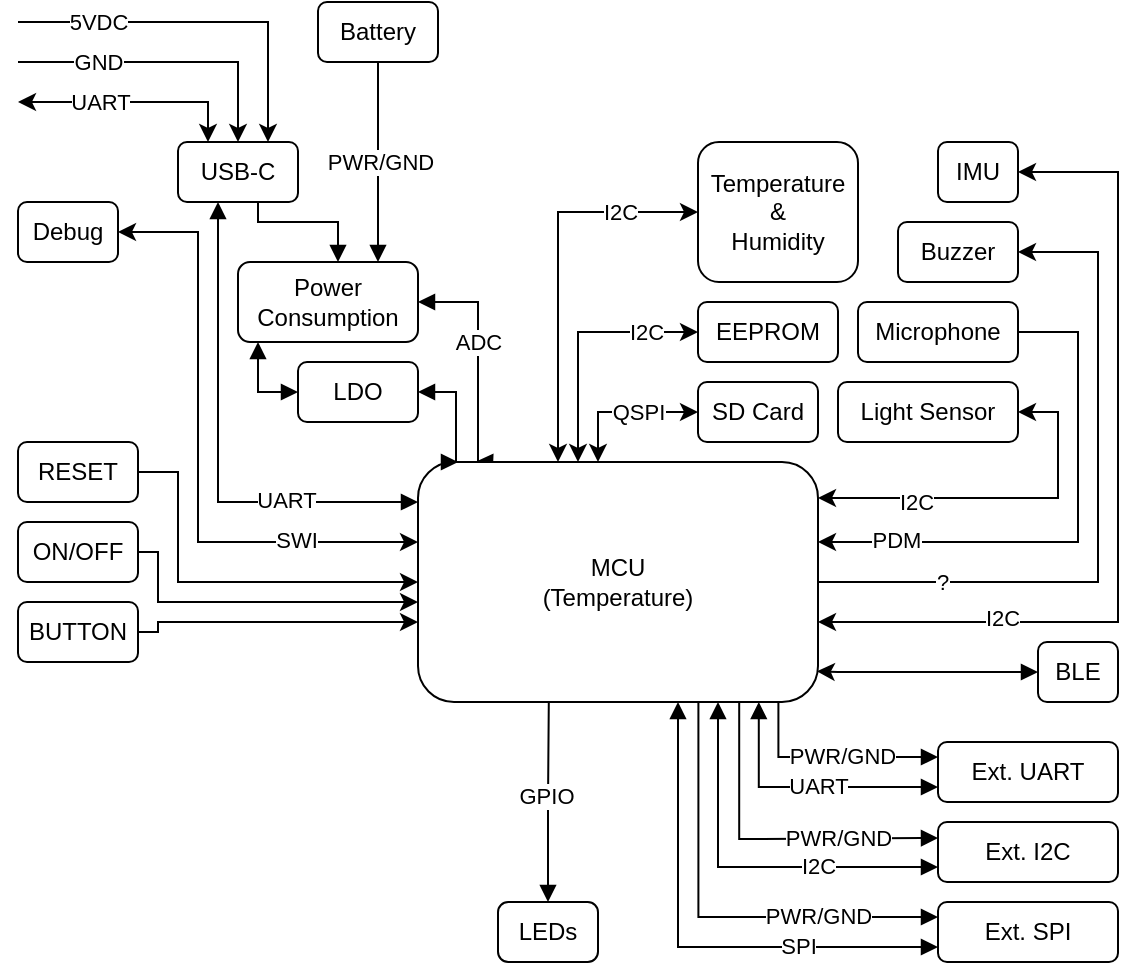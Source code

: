 <mxfile version="20.8.20" type="github">
  <diagram name="Page-1" id="c7S7PHu0UhxQzCW4UXiq">
    <mxGraphModel dx="1323" dy="815" grid="1" gridSize="10" guides="1" tooltips="1" connect="1" arrows="1" fold="1" page="1" pageScale="1" pageWidth="850" pageHeight="1100" math="0" shadow="0">
      <root>
        <mxCell id="0" />
        <mxCell id="1" parent="0" />
        <mxCell id="G_PPI8zOTdHrNY6b9ppO-57" value="" style="edgeStyle=orthogonalEdgeStyle;rounded=0;orthogonalLoop=1;jettySize=auto;html=1;startArrow=none;startFill=0;endArrow=block;endFill=1;" parent="1" source="hdpYh6DBLOswqB0Ypegx-1" target="G_PPI8zOTdHrNY6b9ppO-2" edge="1">
          <mxGeometry relative="1" as="geometry">
            <Array as="points">
              <mxPoint x="200" y="160" />
              <mxPoint x="240" y="160" />
            </Array>
          </mxGeometry>
        </mxCell>
        <mxCell id="G_PPI8zOTdHrNY6b9ppO-59" value="" style="edgeStyle=orthogonalEdgeStyle;rounded=0;orthogonalLoop=1;jettySize=auto;html=1;startArrow=block;startFill=1;endArrow=block;endFill=1;" parent="1" source="hdpYh6DBLOswqB0Ypegx-1" target="G_PPI8zOTdHrNY6b9ppO-3" edge="1">
          <mxGeometry relative="1" as="geometry">
            <mxPoint x="270" y="299" as="targetPoint" />
            <Array as="points">
              <mxPoint x="180" y="300" />
            </Array>
          </mxGeometry>
        </mxCell>
        <mxCell id="G_PPI8zOTdHrNY6b9ppO-60" value="UART" style="edgeLabel;html=1;align=center;verticalAlign=middle;resizable=0;points=[];" parent="G_PPI8zOTdHrNY6b9ppO-59" vertex="1" connectable="0">
          <mxGeometry x="0.469" y="1" relative="1" as="geometry">
            <mxPoint as="offset" />
          </mxGeometry>
        </mxCell>
        <mxCell id="hdpYh6DBLOswqB0Ypegx-1" value="USB-C" style="rounded=1;whiteSpace=wrap;html=1;" parent="1" vertex="1">
          <mxGeometry x="160" y="120" width="60" height="30" as="geometry" />
        </mxCell>
        <mxCell id="hdpYh6DBLOswqB0Ypegx-2" value="" style="endArrow=classic;html=1;rounded=0;startArrow=classic;startFill=1;entryX=0.25;entryY=0;entryDx=0;entryDy=0;" parent="1" target="hdpYh6DBLOswqB0Ypegx-1" edge="1">
          <mxGeometry width="50" height="50" relative="1" as="geometry">
            <mxPoint x="80" y="100" as="sourcePoint" />
            <mxPoint x="135" y="150" as="targetPoint" />
            <Array as="points">
              <mxPoint x="100" y="100" />
              <mxPoint x="175" y="100" />
            </Array>
          </mxGeometry>
        </mxCell>
        <mxCell id="hdpYh6DBLOswqB0Ypegx-3" value="UART" style="edgeLabel;html=1;align=center;verticalAlign=middle;resizable=0;points=[];" parent="hdpYh6DBLOswqB0Ypegx-2" vertex="1" connectable="0">
          <mxGeometry x="0.1" y="-1" relative="1" as="geometry">
            <mxPoint x="-23" y="-1" as="offset" />
          </mxGeometry>
        </mxCell>
        <mxCell id="hdpYh6DBLOswqB0Ypegx-4" value="" style="endArrow=classic;html=1;rounded=0;entryX=0.5;entryY=0;entryDx=0;entryDy=0;" parent="1" target="hdpYh6DBLOswqB0Ypegx-1" edge="1">
          <mxGeometry width="50" height="50" relative="1" as="geometry">
            <mxPoint x="80" y="80" as="sourcePoint" />
            <mxPoint x="150" y="150" as="targetPoint" />
            <Array as="points">
              <mxPoint x="190" y="80" />
            </Array>
          </mxGeometry>
        </mxCell>
        <mxCell id="hdpYh6DBLOswqB0Ypegx-5" value="GND" style="edgeLabel;html=1;align=center;verticalAlign=middle;resizable=0;points=[];" parent="hdpYh6DBLOswqB0Ypegx-4" vertex="1" connectable="0">
          <mxGeometry x="0.1" y="-1" relative="1" as="geometry">
            <mxPoint x="-43" y="-1" as="offset" />
          </mxGeometry>
        </mxCell>
        <mxCell id="hdpYh6DBLOswqB0Ypegx-6" value="" style="endArrow=classic;html=1;rounded=0;entryX=0.75;entryY=0;entryDx=0;entryDy=0;" parent="1" target="hdpYh6DBLOswqB0Ypegx-1" edge="1">
          <mxGeometry width="50" height="50" relative="1" as="geometry">
            <mxPoint x="80" y="60" as="sourcePoint" />
            <mxPoint x="165.0" y="150" as="targetPoint" />
            <Array as="points">
              <mxPoint x="205" y="60" />
            </Array>
          </mxGeometry>
        </mxCell>
        <mxCell id="G_PPI8zOTdHrNY6b9ppO-97" value="5VDC" style="edgeLabel;html=1;align=center;verticalAlign=middle;resizable=0;points=[];" parent="hdpYh6DBLOswqB0Ypegx-6" vertex="1" connectable="0">
          <mxGeometry x="0.1" y="-1" relative="1" as="geometry">
            <mxPoint x="-62" y="-1" as="offset" />
          </mxGeometry>
        </mxCell>
        <mxCell id="hdpYh6DBLOswqB0Ypegx-9" value="Light Sensor" style="rounded=1;whiteSpace=wrap;html=1;glass=0;shadow=0;" parent="1" vertex="1">
          <mxGeometry x="490" y="240" width="90" height="30" as="geometry" />
        </mxCell>
        <mxCell id="hdpYh6DBLOswqB0Ypegx-10" value="SD Card" style="rounded=1;whiteSpace=wrap;html=1;" parent="1" vertex="1">
          <mxGeometry x="420" y="240" width="60" height="30" as="geometry" />
        </mxCell>
        <mxCell id="hdpYh6DBLOswqB0Ypegx-12" value="Temperature&lt;br&gt;&amp;amp;&lt;br&gt;Humidity" style="rounded=1;whiteSpace=wrap;html=1;" parent="1" vertex="1">
          <mxGeometry x="420" y="120" width="80" height="70" as="geometry" />
        </mxCell>
        <mxCell id="hdpYh6DBLOswqB0Ypegx-13" value="IMU" style="rounded=1;whiteSpace=wrap;html=1;" parent="1" vertex="1">
          <mxGeometry x="540" y="120" width="40" height="30" as="geometry" />
        </mxCell>
        <mxCell id="G_PPI8zOTdHrNY6b9ppO-58" value="PWR/GND" style="edgeStyle=orthogonalEdgeStyle;rounded=0;orthogonalLoop=1;jettySize=auto;html=1;startArrow=none;startFill=0;endArrow=block;endFill=1;" parent="1" source="hdpYh6DBLOswqB0Ypegx-14" edge="1">
          <mxGeometry relative="1" as="geometry">
            <mxPoint x="260" y="180" as="targetPoint" />
          </mxGeometry>
        </mxCell>
        <mxCell id="hdpYh6DBLOswqB0Ypegx-14" value="Battery" style="rounded=1;whiteSpace=wrap;html=1;" parent="1" vertex="1">
          <mxGeometry x="230" y="50" width="60" height="30" as="geometry" />
        </mxCell>
        <mxCell id="G_PPI8zOTdHrNY6b9ppO-28" value="" style="edgeStyle=orthogonalEdgeStyle;rounded=0;orthogonalLoop=1;jettySize=auto;html=1;entryX=0.997;entryY=0.872;entryDx=0;entryDy=0;entryPerimeter=0;startArrow=block;startFill=1;exitX=0;exitY=0.5;exitDx=0;exitDy=0;" parent="1" source="hdpYh6DBLOswqB0Ypegx-15" target="G_PPI8zOTdHrNY6b9ppO-3" edge="1">
          <mxGeometry relative="1" as="geometry">
            <Array as="points">
              <mxPoint x="490" y="385" />
            </Array>
          </mxGeometry>
        </mxCell>
        <mxCell id="hdpYh6DBLOswqB0Ypegx-15" value="BLE" style="rounded=1;whiteSpace=wrap;html=1;" parent="1" vertex="1">
          <mxGeometry x="590" y="370" width="40" height="30" as="geometry" />
        </mxCell>
        <mxCell id="hdpYh6DBLOswqB0Ypegx-17" value="Buzzer" style="rounded=1;whiteSpace=wrap;html=1;" parent="1" vertex="1">
          <mxGeometry x="520" y="160" width="60" height="30" as="geometry" />
        </mxCell>
        <mxCell id="hdpYh6DBLOswqB0Ypegx-18" value="EEPROM" style="rounded=1;whiteSpace=wrap;html=1;" parent="1" vertex="1">
          <mxGeometry x="420" y="200" width="70" height="30" as="geometry" />
        </mxCell>
        <mxCell id="G_PPI8zOTdHrNY6b9ppO-61" value="ADC" style="edgeStyle=orthogonalEdgeStyle;rounded=0;orthogonalLoop=1;jettySize=auto;html=1;startArrow=block;startFill=1;endArrow=block;endFill=1;exitX=1;exitY=0.5;exitDx=0;exitDy=0;entryX=0.145;entryY=-0.002;entryDx=0;entryDy=0;entryPerimeter=0;" parent="1" source="G_PPI8zOTdHrNY6b9ppO-2" target="G_PPI8zOTdHrNY6b9ppO-3" edge="1">
          <mxGeometry x="-0.103" relative="1" as="geometry">
            <mxPoint x="310" y="250" as="targetPoint" />
            <Array as="points">
              <mxPoint x="310" y="200" />
              <mxPoint x="310" y="280" />
            </Array>
            <mxPoint as="offset" />
          </mxGeometry>
        </mxCell>
        <mxCell id="G_PPI8zOTdHrNY6b9ppO-2" value="Power&lt;br&gt;Consumption" style="rounded=1;whiteSpace=wrap;html=1;" parent="1" vertex="1">
          <mxGeometry x="190" y="180" width="90" height="40" as="geometry" />
        </mxCell>
        <mxCell id="G_PPI8zOTdHrNY6b9ppO-3" value="MCU&lt;br&gt;(Temperature)" style="rounded=1;whiteSpace=wrap;html=1;" parent="1" vertex="1">
          <mxGeometry x="280" y="280" width="200" height="120" as="geometry" />
        </mxCell>
        <mxCell id="G_PPI8zOTdHrNY6b9ppO-29" value="" style="edgeStyle=orthogonalEdgeStyle;rounded=0;orthogonalLoop=1;jettySize=auto;html=1;startArrow=block;startFill=1;endArrow=none;endFill=0;entryX=0.127;entryY=0.999;entryDx=0;entryDy=0;entryPerimeter=0;" parent="1" source="G_PPI8zOTdHrNY6b9ppO-7" edge="1">
          <mxGeometry relative="1" as="geometry">
            <mxPoint x="345.4" y="399.88" as="targetPoint" />
            <Array as="points" />
          </mxGeometry>
        </mxCell>
        <mxCell id="G_PPI8zOTdHrNY6b9ppO-85" value="GPIO" style="edgeLabel;html=1;align=center;verticalAlign=middle;resizable=0;points=[];" parent="G_PPI8zOTdHrNY6b9ppO-29" vertex="1" connectable="0">
          <mxGeometry x="0.068" y="2" relative="1" as="geometry">
            <mxPoint as="offset" />
          </mxGeometry>
        </mxCell>
        <mxCell id="G_PPI8zOTdHrNY6b9ppO-7" value="LEDs" style="rounded=1;whiteSpace=wrap;html=1;arcSize=17;" parent="1" vertex="1">
          <mxGeometry x="320" y="500" width="50" height="30" as="geometry" />
        </mxCell>
        <mxCell id="G_PPI8zOTdHrNY6b9ppO-27" value="" style="edgeStyle=orthogonalEdgeStyle;rounded=0;orthogonalLoop=1;jettySize=auto;html=1;" parent="1" source="G_PPI8zOTdHrNY6b9ppO-13" edge="1">
          <mxGeometry relative="1" as="geometry">
            <mxPoint x="280" y="350" as="targetPoint" />
            <Array as="points">
              <mxPoint x="150" y="325" />
              <mxPoint x="150" y="350" />
              <mxPoint x="280" y="350" />
            </Array>
          </mxGeometry>
        </mxCell>
        <mxCell id="G_PPI8zOTdHrNY6b9ppO-13" value="ON/OFF" style="rounded=1;whiteSpace=wrap;html=1;" parent="1" vertex="1">
          <mxGeometry x="80" y="310" width="60" height="30" as="geometry" />
        </mxCell>
        <mxCell id="G_PPI8zOTdHrNY6b9ppO-26" value="" style="edgeStyle=orthogonalEdgeStyle;rounded=0;orthogonalLoop=1;jettySize=auto;html=1;" parent="1" source="G_PPI8zOTdHrNY6b9ppO-14" target="G_PPI8zOTdHrNY6b9ppO-3" edge="1">
          <mxGeometry relative="1" as="geometry">
            <mxPoint x="280" y="336" as="targetPoint" />
            <Array as="points">
              <mxPoint x="160" y="285" />
              <mxPoint x="160" y="340" />
            </Array>
          </mxGeometry>
        </mxCell>
        <mxCell id="G_PPI8zOTdHrNY6b9ppO-14" value="RESET" style="rounded=1;whiteSpace=wrap;html=1;" parent="1" vertex="1">
          <mxGeometry x="80" y="270" width="60" height="30" as="geometry" />
        </mxCell>
        <mxCell id="G_PPI8zOTdHrNY6b9ppO-24" value="" style="edgeStyle=orthogonalEdgeStyle;rounded=0;orthogonalLoop=1;jettySize=auto;html=1;exitX=1;exitY=0.5;exitDx=0;exitDy=0;" parent="1" source="G_PPI8zOTdHrNY6b9ppO-15" edge="1">
          <mxGeometry relative="1" as="geometry">
            <mxPoint x="140" y="360" as="sourcePoint" />
            <mxPoint x="280" y="360" as="targetPoint" />
            <Array as="points">
              <mxPoint x="150" y="365" />
              <mxPoint x="150" y="360" />
              <mxPoint x="280" y="360" />
            </Array>
          </mxGeometry>
        </mxCell>
        <mxCell id="G_PPI8zOTdHrNY6b9ppO-15" value="BUTTON" style="rounded=1;whiteSpace=wrap;html=1;" parent="1" vertex="1">
          <mxGeometry x="80" y="350" width="60" height="30" as="geometry" />
        </mxCell>
        <mxCell id="G_PPI8zOTdHrNY6b9ppO-22" value="Microphone" style="rounded=1;whiteSpace=wrap;html=1;" parent="1" vertex="1">
          <mxGeometry x="500" y="200" width="80" height="30" as="geometry" />
        </mxCell>
        <mxCell id="G_PPI8zOTdHrNY6b9ppO-23" value="Debug" style="rounded=1;whiteSpace=wrap;html=1;glass=0;shadow=0;" parent="1" vertex="1">
          <mxGeometry x="80" y="150" width="50" height="30" as="geometry" />
        </mxCell>
        <mxCell id="G_PPI8zOTdHrNY6b9ppO-37" value="" style="endArrow=classic;startArrow=classic;html=1;rounded=0;exitX=1;exitY=0.5;exitDx=0;exitDy=0;" parent="1" source="G_PPI8zOTdHrNY6b9ppO-23" edge="1">
          <mxGeometry width="50" height="50" relative="1" as="geometry">
            <mxPoint x="160" y="155" as="sourcePoint" />
            <mxPoint x="280" y="320" as="targetPoint" />
            <Array as="points">
              <mxPoint x="170" y="165" />
              <mxPoint x="170" y="210" />
              <mxPoint x="170" y="320" />
              <mxPoint x="200" y="320" />
              <mxPoint x="240" y="320" />
            </Array>
          </mxGeometry>
        </mxCell>
        <mxCell id="G_PPI8zOTdHrNY6b9ppO-63" value="SWI" style="edgeLabel;html=1;align=center;verticalAlign=middle;resizable=0;points=[];" parent="G_PPI8zOTdHrNY6b9ppO-37" vertex="1" connectable="0">
          <mxGeometry x="0.601" y="1" relative="1" as="geometry">
            <mxPoint as="offset" />
          </mxGeometry>
        </mxCell>
        <mxCell id="G_PPI8zOTdHrNY6b9ppO-41" value="" style="endArrow=classic;startArrow=classic;html=1;rounded=0;entryX=1;entryY=0.5;entryDx=0;entryDy=0;" parent="1" target="hdpYh6DBLOswqB0Ypegx-9" edge="1">
          <mxGeometry width="50" height="50" relative="1" as="geometry">
            <mxPoint x="480" y="298" as="sourcePoint" />
            <mxPoint x="230" y="240" as="targetPoint" />
            <Array as="points">
              <mxPoint x="600" y="298" />
              <mxPoint x="600" y="270" />
              <mxPoint x="600" y="255" />
            </Array>
          </mxGeometry>
        </mxCell>
        <mxCell id="G_PPI8zOTdHrNY6b9ppO-49" value="I2C" style="edgeLabel;html=1;align=center;verticalAlign=middle;resizable=0;points=[];" parent="G_PPI8zOTdHrNY6b9ppO-41" vertex="1" connectable="0">
          <mxGeometry x="-0.399" y="-2" relative="1" as="geometry">
            <mxPoint x="-6" as="offset" />
          </mxGeometry>
        </mxCell>
        <mxCell id="G_PPI8zOTdHrNY6b9ppO-43" value="" style="endArrow=classic;startArrow=classic;html=1;rounded=0;entryX=1;entryY=0.5;entryDx=0;entryDy=0;" parent="1" target="hdpYh6DBLOswqB0Ypegx-13" edge="1">
          <mxGeometry width="50" height="50" relative="1" as="geometry">
            <mxPoint x="480" y="360" as="sourcePoint" />
            <mxPoint x="390" y="230" as="targetPoint" />
            <Array as="points">
              <mxPoint x="550" y="360" />
              <mxPoint x="630" y="360" />
              <mxPoint x="630" y="220" />
              <mxPoint x="630" y="135" />
            </Array>
          </mxGeometry>
        </mxCell>
        <mxCell id="G_PPI8zOTdHrNY6b9ppO-50" value="I2C" style="edgeLabel;html=1;align=center;verticalAlign=middle;resizable=0;points=[];" parent="G_PPI8zOTdHrNY6b9ppO-43" vertex="1" connectable="0">
          <mxGeometry x="-0.529" y="2" relative="1" as="geometry">
            <mxPoint x="-8" as="offset" />
          </mxGeometry>
        </mxCell>
        <mxCell id="G_PPI8zOTdHrNY6b9ppO-45" value="" style="endArrow=classic;startArrow=none;html=1;rounded=0;entryX=1;entryY=0.5;entryDx=0;entryDy=0;exitX=1;exitY=0.5;exitDx=0;exitDy=0;startFill=0;" parent="1" source="G_PPI8zOTdHrNY6b9ppO-3" target="hdpYh6DBLOswqB0Ypegx-17" edge="1">
          <mxGeometry width="50" height="50" relative="1" as="geometry">
            <mxPoint x="340" y="280" as="sourcePoint" />
            <mxPoint x="390" y="230" as="targetPoint" />
            <Array as="points">
              <mxPoint x="620" y="340" />
              <mxPoint x="620" y="175" />
            </Array>
          </mxGeometry>
        </mxCell>
        <mxCell id="G_PPI8zOTdHrNY6b9ppO-51" value="?" style="edgeLabel;html=1;align=center;verticalAlign=middle;resizable=0;points=[];" parent="G_PPI8zOTdHrNY6b9ppO-45" vertex="1" connectable="0">
          <mxGeometry x="-0.644" relative="1" as="geometry">
            <mxPoint as="offset" />
          </mxGeometry>
        </mxCell>
        <mxCell id="G_PPI8zOTdHrNY6b9ppO-47" value="" style="endArrow=none;startArrow=classic;html=1;rounded=0;entryX=1;entryY=0.5;entryDx=0;entryDy=0;endFill=0;" parent="1" target="G_PPI8zOTdHrNY6b9ppO-22" edge="1">
          <mxGeometry width="50" height="50" relative="1" as="geometry">
            <mxPoint x="480" y="320" as="sourcePoint" />
            <mxPoint x="390" y="230" as="targetPoint" />
            <Array as="points">
              <mxPoint x="540" y="320" />
              <mxPoint x="610" y="320" />
              <mxPoint x="610" y="215" />
            </Array>
          </mxGeometry>
        </mxCell>
        <mxCell id="G_PPI8zOTdHrNY6b9ppO-52" value="PDM" style="edgeLabel;html=1;align=center;verticalAlign=middle;resizable=0;points=[];" parent="G_PPI8zOTdHrNY6b9ppO-47" vertex="1" connectable="0">
          <mxGeometry x="-0.707" y="1" relative="1" as="geometry">
            <mxPoint as="offset" />
          </mxGeometry>
        </mxCell>
        <mxCell id="G_PPI8zOTdHrNY6b9ppO-53" value="" style="endArrow=classic;startArrow=classic;html=1;rounded=0;entryX=0;entryY=0.5;entryDx=0;entryDy=0;" parent="1" target="hdpYh6DBLOswqB0Ypegx-10" edge="1">
          <mxGeometry width="50" height="50" relative="1" as="geometry">
            <mxPoint x="370" y="280" as="sourcePoint" />
            <mxPoint x="390" y="230" as="targetPoint" />
            <Array as="points">
              <mxPoint x="370" y="270" />
              <mxPoint x="370" y="255" />
            </Array>
          </mxGeometry>
        </mxCell>
        <mxCell id="G_PPI8zOTdHrNY6b9ppO-54" value="QSPI" style="edgeLabel;html=1;align=center;verticalAlign=middle;resizable=0;points=[];" parent="G_PPI8zOTdHrNY6b9ppO-53" vertex="1" connectable="0">
          <mxGeometry x="0.488" y="-1" relative="1" as="geometry">
            <mxPoint x="-11" y="-1" as="offset" />
          </mxGeometry>
        </mxCell>
        <mxCell id="G_PPI8zOTdHrNY6b9ppO-55" value="I2C" style="endArrow=classic;startArrow=classic;html=1;rounded=0;entryX=0;entryY=0.5;entryDx=0;entryDy=0;" parent="1" target="hdpYh6DBLOswqB0Ypegx-18" edge="1">
          <mxGeometry x="0.586" width="50" height="50" relative="1" as="geometry">
            <mxPoint x="360" y="280" as="sourcePoint" />
            <mxPoint x="390" y="230" as="targetPoint" />
            <Array as="points">
              <mxPoint x="360" y="250" />
              <mxPoint x="360" y="215" />
              <mxPoint x="380" y="215" />
            </Array>
            <mxPoint as="offset" />
          </mxGeometry>
        </mxCell>
        <mxCell id="G_PPI8zOTdHrNY6b9ppO-70" value="" style="edgeStyle=orthogonalEdgeStyle;rounded=0;orthogonalLoop=1;jettySize=auto;html=1;startArrow=block;startFill=1;endArrow=none;endFill=0;exitX=0;exitY=0.25;exitDx=0;exitDy=0;entryX=0.901;entryY=0.997;entryDx=0;entryDy=0;entryPerimeter=0;" parent="1" source="G_PPI8zOTdHrNY6b9ppO-65" target="G_PPI8zOTdHrNY6b9ppO-3" edge="1">
          <mxGeometry relative="1" as="geometry">
            <mxPoint x="460" y="402" as="targetPoint" />
          </mxGeometry>
        </mxCell>
        <mxCell id="G_PPI8zOTdHrNY6b9ppO-72" value="PWR/GND" style="edgeLabel;html=1;align=center;verticalAlign=middle;resizable=0;points=[];" parent="G_PPI8zOTdHrNY6b9ppO-70" vertex="1" connectable="0">
          <mxGeometry x="-0.112" y="-1" relative="1" as="geometry">
            <mxPoint as="offset" />
          </mxGeometry>
        </mxCell>
        <mxCell id="G_PPI8zOTdHrNY6b9ppO-65" value="Ext. UART" style="rounded=1;whiteSpace=wrap;html=1;" parent="1" vertex="1">
          <mxGeometry x="540" y="420" width="90" height="30" as="geometry" />
        </mxCell>
        <mxCell id="G_PPI8zOTdHrNY6b9ppO-71" value="" style="edgeStyle=orthogonalEdgeStyle;rounded=0;orthogonalLoop=1;jettySize=auto;html=1;startArrow=block;startFill=1;endArrow=block;endFill=1;exitX=0;exitY=0.75;exitDx=0;exitDy=0;entryX=0.852;entryY=1;entryDx=0;entryDy=0;entryPerimeter=0;" parent="1" source="G_PPI8zOTdHrNY6b9ppO-65" target="G_PPI8zOTdHrNY6b9ppO-3" edge="1">
          <mxGeometry relative="1" as="geometry">
            <mxPoint x="540" y="440" as="sourcePoint" />
            <mxPoint x="450" y="400" as="targetPoint" />
          </mxGeometry>
        </mxCell>
        <mxCell id="G_PPI8zOTdHrNY6b9ppO-74" value="UART" style="edgeLabel;html=1;align=center;verticalAlign=middle;resizable=0;points=[];" parent="G_PPI8zOTdHrNY6b9ppO-71" vertex="1" connectable="0">
          <mxGeometry x="-0.373" y="-1" relative="1" as="geometry">
            <mxPoint x="-19" as="offset" />
          </mxGeometry>
        </mxCell>
        <mxCell id="G_PPI8zOTdHrNY6b9ppO-75" value="" style="edgeStyle=orthogonalEdgeStyle;rounded=0;orthogonalLoop=1;jettySize=auto;html=1;startArrow=block;startFill=1;endArrow=none;endFill=0;entryX=0.803;entryY=1.001;entryDx=0;entryDy=0;entryPerimeter=0;" parent="1" target="G_PPI8zOTdHrNY6b9ppO-3" edge="1">
          <mxGeometry relative="1" as="geometry">
            <mxPoint x="440" y="402" as="targetPoint" />
            <mxPoint x="540" y="468" as="sourcePoint" />
          </mxGeometry>
        </mxCell>
        <mxCell id="G_PPI8zOTdHrNY6b9ppO-76" value="PWR/GND" style="edgeLabel;html=1;align=center;verticalAlign=middle;resizable=0;points=[];" parent="G_PPI8zOTdHrNY6b9ppO-75" vertex="1" connectable="0">
          <mxGeometry x="-0.112" y="-1" relative="1" as="geometry">
            <mxPoint x="24" as="offset" />
          </mxGeometry>
        </mxCell>
        <mxCell id="G_PPI8zOTdHrNY6b9ppO-77" value="Ext. I2C" style="rounded=1;whiteSpace=wrap;html=1;" parent="1" vertex="1">
          <mxGeometry x="540" y="460" width="90" height="30" as="geometry" />
        </mxCell>
        <mxCell id="G_PPI8zOTdHrNY6b9ppO-78" value="" style="edgeStyle=orthogonalEdgeStyle;rounded=0;orthogonalLoop=1;jettySize=auto;html=1;startArrow=block;startFill=1;endArrow=block;endFill=1;entryX=0.75;entryY=1;entryDx=0;entryDy=0;exitX=0;exitY=0.75;exitDx=0;exitDy=0;" parent="1" source="G_PPI8zOTdHrNY6b9ppO-77" target="G_PPI8zOTdHrNY6b9ppO-3" edge="1">
          <mxGeometry relative="1" as="geometry">
            <mxPoint x="540" y="480" as="sourcePoint" />
            <mxPoint x="361" y="442" as="targetPoint" />
          </mxGeometry>
        </mxCell>
        <mxCell id="G_PPI8zOTdHrNY6b9ppO-79" value="I2C" style="edgeLabel;html=1;align=center;verticalAlign=middle;resizable=0;points=[];" parent="G_PPI8zOTdHrNY6b9ppO-78" vertex="1" connectable="0">
          <mxGeometry x="-0.373" y="-1" relative="1" as="geometry">
            <mxPoint as="offset" />
          </mxGeometry>
        </mxCell>
        <mxCell id="G_PPI8zOTdHrNY6b9ppO-80" value="" style="edgeStyle=orthogonalEdgeStyle;rounded=0;orthogonalLoop=1;jettySize=auto;html=1;startArrow=block;startFill=1;endArrow=none;endFill=0;exitX=0;exitY=0.25;exitDx=0;exitDy=0;entryX=0.701;entryY=1.002;entryDx=0;entryDy=0;entryPerimeter=0;" parent="1" source="G_PPI8zOTdHrNY6b9ppO-82" target="G_PPI8zOTdHrNY6b9ppO-3" edge="1">
          <mxGeometry relative="1" as="geometry">
            <mxPoint x="380" y="480" as="targetPoint" />
          </mxGeometry>
        </mxCell>
        <mxCell id="G_PPI8zOTdHrNY6b9ppO-81" value="PWR/GND" style="edgeLabel;html=1;align=center;verticalAlign=middle;resizable=0;points=[];" parent="G_PPI8zOTdHrNY6b9ppO-80" vertex="1" connectable="0">
          <mxGeometry x="-0.112" y="-1" relative="1" as="geometry">
            <mxPoint x="41" as="offset" />
          </mxGeometry>
        </mxCell>
        <mxCell id="G_PPI8zOTdHrNY6b9ppO-82" value="Ext. SPI" style="rounded=1;whiteSpace=wrap;html=1;" parent="1" vertex="1">
          <mxGeometry x="540" y="500" width="90" height="30" as="geometry" />
        </mxCell>
        <mxCell id="G_PPI8zOTdHrNY6b9ppO-83" value="" style="edgeStyle=orthogonalEdgeStyle;rounded=0;orthogonalLoop=1;jettySize=auto;html=1;startArrow=block;startFill=1;endArrow=block;endFill=1;entryX=0.65;entryY=1;entryDx=0;entryDy=0;entryPerimeter=0;exitX=0;exitY=0.75;exitDx=0;exitDy=0;" parent="1" source="G_PPI8zOTdHrNY6b9ppO-82" target="G_PPI8zOTdHrNY6b9ppO-3" edge="1">
          <mxGeometry relative="1" as="geometry">
            <mxPoint x="540" y="520" as="sourcePoint" />
            <mxPoint x="361" y="482" as="targetPoint" />
          </mxGeometry>
        </mxCell>
        <mxCell id="G_PPI8zOTdHrNY6b9ppO-84" value="SPI" style="edgeLabel;html=1;align=center;verticalAlign=middle;resizable=0;points=[];" parent="G_PPI8zOTdHrNY6b9ppO-83" vertex="1" connectable="0">
          <mxGeometry x="-0.373" y="-1" relative="1" as="geometry">
            <mxPoint x="9" as="offset" />
          </mxGeometry>
        </mxCell>
        <mxCell id="G_PPI8zOTdHrNY6b9ppO-87" value="" style="edgeStyle=orthogonalEdgeStyle;rounded=0;orthogonalLoop=1;jettySize=auto;html=1;startArrow=block;startFill=1;endArrow=block;endFill=1;" parent="1" source="G_PPI8zOTdHrNY6b9ppO-86" edge="1">
          <mxGeometry relative="1" as="geometry">
            <mxPoint x="200" y="220" as="targetPoint" />
            <Array as="points">
              <mxPoint x="200" y="245" />
            </Array>
          </mxGeometry>
        </mxCell>
        <mxCell id="G_PPI8zOTdHrNY6b9ppO-88" value="" style="edgeStyle=orthogonalEdgeStyle;rounded=0;orthogonalLoop=1;jettySize=auto;html=1;startArrow=block;startFill=1;endArrow=block;endFill=1;" parent="1" source="G_PPI8zOTdHrNY6b9ppO-86" edge="1">
          <mxGeometry relative="1" as="geometry">
            <mxPoint x="300" y="280" as="targetPoint" />
            <Array as="points">
              <mxPoint x="299" y="245" />
              <mxPoint x="299" y="280" />
              <mxPoint x="300" y="280" />
            </Array>
          </mxGeometry>
        </mxCell>
        <mxCell id="G_PPI8zOTdHrNY6b9ppO-86" value="LDO" style="rounded=1;whiteSpace=wrap;html=1;" parent="1" vertex="1">
          <mxGeometry x="220" y="230" width="60" height="30" as="geometry" />
        </mxCell>
        <mxCell id="G_PPI8zOTdHrNY6b9ppO-100" value="" style="endArrow=classic;startArrow=classic;html=1;rounded=0;entryX=0;entryY=0.5;entryDx=0;entryDy=0;" parent="1" target="hdpYh6DBLOswqB0Ypegx-12" edge="1">
          <mxGeometry width="50" height="50" relative="1" as="geometry">
            <mxPoint x="350" y="280" as="sourcePoint" />
            <mxPoint x="370" y="260" as="targetPoint" />
            <Array as="points">
              <mxPoint x="350" y="155" />
            </Array>
          </mxGeometry>
        </mxCell>
        <mxCell id="G_PPI8zOTdHrNY6b9ppO-101" value="I2C&lt;br&gt;" style="edgeLabel;html=1;align=center;verticalAlign=middle;resizable=0;points=[];" parent="G_PPI8zOTdHrNY6b9ppO-100" vertex="1" connectable="0">
          <mxGeometry x="0.501" relative="1" as="geometry">
            <mxPoint x="9" as="offset" />
          </mxGeometry>
        </mxCell>
      </root>
    </mxGraphModel>
  </diagram>
</mxfile>
